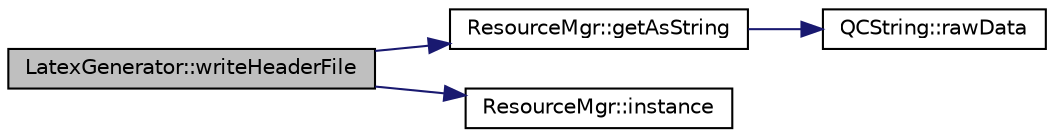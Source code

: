 digraph "LatexGenerator::writeHeaderFile"
{
 // LATEX_PDF_SIZE
  edge [fontname="Helvetica",fontsize="10",labelfontname="Helvetica",labelfontsize="10"];
  node [fontname="Helvetica",fontsize="10",shape=record];
  rankdir="LR";
  Node1 [label="LatexGenerator::writeHeaderFile",height=0.2,width=0.4,color="black", fillcolor="grey75", style="filled", fontcolor="black",tooltip=" "];
  Node1 -> Node2 [color="midnightblue",fontsize="10",style="solid"];
  Node2 [label="ResourceMgr::getAsString",height=0.2,width=0.4,color="black", fillcolor="white", style="filled",URL="$classResourceMgr.html#aa60ef164e79a11cfa31de29221db11aa",tooltip=" "];
  Node2 -> Node3 [color="midnightblue",fontsize="10",style="solid"];
  Node3 [label="QCString::rawData",height=0.2,width=0.4,color="black", fillcolor="white", style="filled",URL="$classQCString.html#a5f5c9dc172d638c8d7b07010d100117a",tooltip=" "];
  Node1 -> Node4 [color="midnightblue",fontsize="10",style="solid"];
  Node4 [label="ResourceMgr::instance",height=0.2,width=0.4,color="black", fillcolor="white", style="filled",URL="$classResourceMgr.html#a02fb3176893696eaf659d680c8b08064",tooltip=" "];
}
